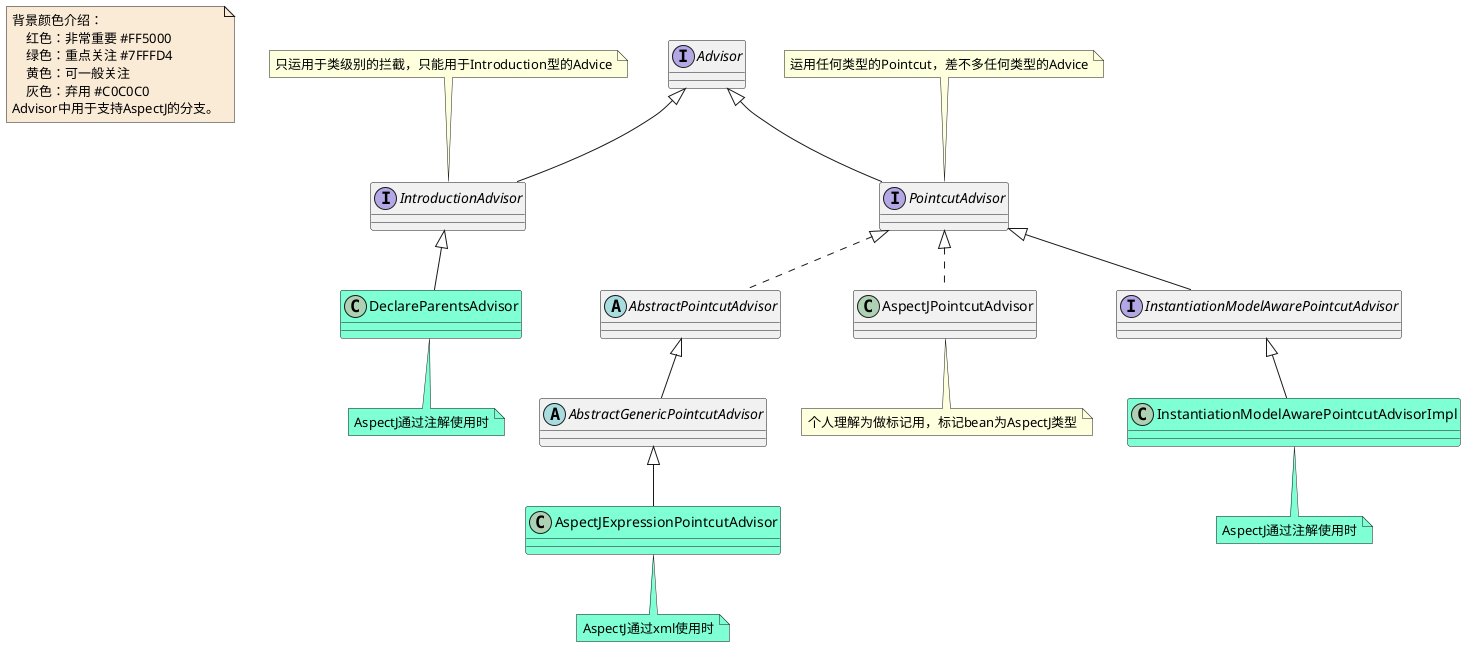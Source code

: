 @startuml

note  as N1 #FAEBD7
    背景颜色介绍：
        红色：非常重要 #FF5000
        绿色：重点关注 #7FFFD4
        黄色：可一般关注
        灰色：弃用 #C0C0C0
    Advisor中用于支持AspectJ的分支。
end note

interface Advisor
abstract class AbstractPointcutAdvisor
abstract class AbstractGenericPointcutAdvisor
class AspectJExpressionPointcutAdvisor #7FFFD4
note bottom #7FFFD4: AspectJ通过xml使用时
class AspectJPointcutAdvisor
note bottom : 个人理解为做标记用，标记bean为AspectJ类型
class DeclareParentsAdvisor #7FFFD4
note bottom #7FFFD4: AspectJ通过注解使用时
interface IntroductionAdvisor
note top : 只运用于类级别的拦截，只能用于Introduction型的Advice
interface InstantiationModelAwarePointcutAdvisor
class InstantiationModelAwarePointcutAdvisorImpl #7FFFD4
note bottom #7FFFD4: AspectJ通过注解使用时
interface PointcutAdvisor
note top : 运用任何类型的Pointcut，差不多任何类型的Advice




AbstractGenericPointcutAdvisor <|-- AspectJExpressionPointcutAdvisor

AbstractPointcutAdvisor <|-- AbstractGenericPointcutAdvisor


Advisor <|-- PointcutAdvisor
Advisor <|-- IntroductionAdvisor


IntroductionAdvisor <|-- DeclareParentsAdvisor

InstantiationModelAwarePointcutAdvisor <|-- InstantiationModelAwarePointcutAdvisorImpl

PointcutAdvisor <|.. AbstractPointcutAdvisor
PointcutAdvisor <|.. AspectJPointcutAdvisor
PointcutAdvisor <|-- InstantiationModelAwarePointcutAdvisor


@enduml